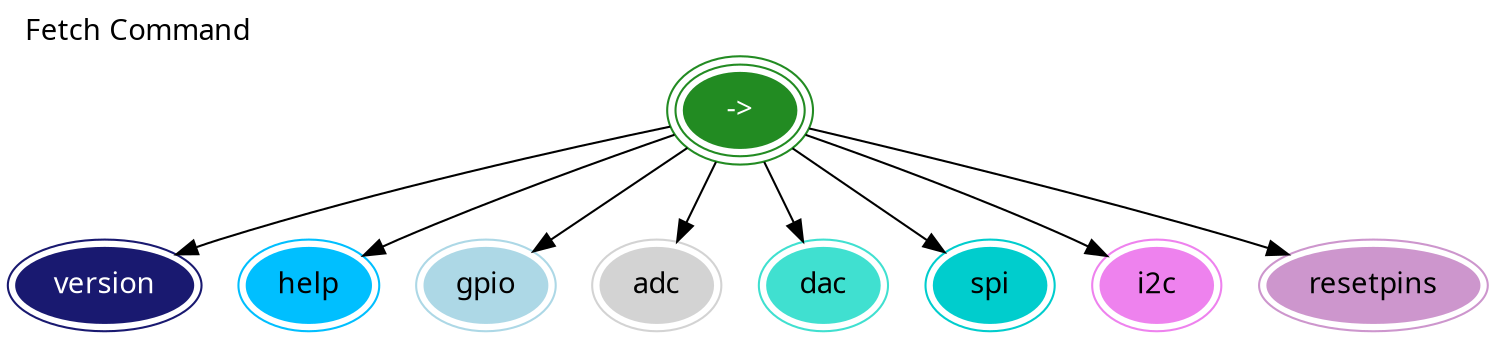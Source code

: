 digraph Fetch {
  graph [fontname="lucidasans-bold-14"];
  node [fontname="lucidasans-bold-14"];
  "->" -> version;
  "->" -> help;
  "->" -> gpio;
  "->" -> adc;
  "->" -> dac;
  "->" -> spi;
  "->" -> i2c;
  "->" -> resetpins;
  "->" [color=forestgreen, fontcolor=white, peripheries=3, style=filled];
  version [color=midnightblue, fontcolor=white, peripheries=2, style=filled];
  help [color=deepskyblue, peripheries=2, style=filled];
  resetpins [color=plum3, peripheries=2, style=filled];
  gpio [color=lightblue, peripheries=2, style=filled];
  adc [color=lightgrey, peripheries=2, style=filled];
  dac [color=turquoise, peripheries=2, style=filled];
  spi [color=cyan3, peripheries=2, style=filled];
  i2c [color=violet, peripheries=2, style=filled];
  label="Fetch Command";
  labelloc=top;
  labeljust=left;
}
